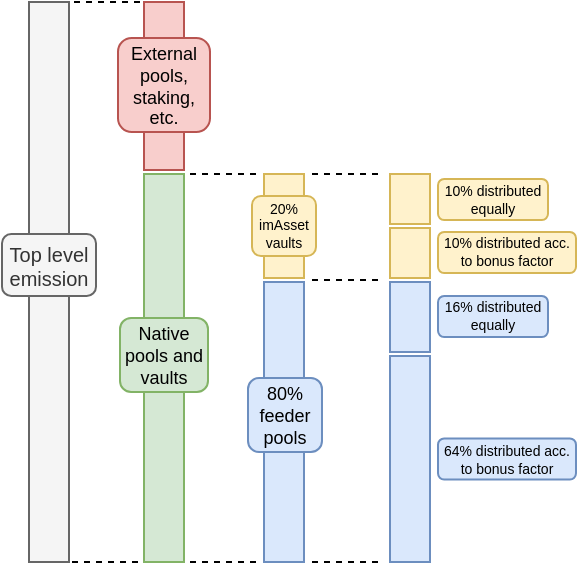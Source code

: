 <mxfile version="14.5.10" type="device"><diagram id="OwAb5ASdCR46pL2VZbnt" name="Page-1"><mxGraphModel dx="559" dy="329" grid="1" gridSize="10" guides="1" tooltips="1" connect="1" arrows="1" fold="1" page="1" pageScale="1" pageWidth="850" pageHeight="1100" math="0" shadow="0"><root><mxCell id="0"/><mxCell id="1" parent="0"/><mxCell id="paZoMit7Eeswhuxdkjwa-1" value="" style="rounded=0;whiteSpace=wrap;html=1;fillColor=#d5e8d4;strokeColor=#82b366;" vertex="1" parent="1"><mxGeometry x="240" y="166" width="20" height="194" as="geometry"/></mxCell><mxCell id="paZoMit7Eeswhuxdkjwa-3" value="" style="rounded=0;whiteSpace=wrap;html=1;fillColor=#f8cecc;strokeColor=#b85450;" vertex="1" parent="1"><mxGeometry x="240" y="80" width="20" height="84" as="geometry"/></mxCell><mxCell id="paZoMit7Eeswhuxdkjwa-4" value="External&lt;br style=&quot;font-size: 9px;&quot;&gt;pools,&lt;br style=&quot;font-size: 9px;&quot;&gt;staking,&lt;br style=&quot;font-size: 9px;&quot;&gt;etc." style="text;html=1;align=center;verticalAlign=middle;whiteSpace=wrap;rounded=1;fillColor=#f8cecc;strokeColor=#b85450;fontSize=9;" vertex="1" parent="1"><mxGeometry x="227" y="98" width="46" height="47" as="geometry"/></mxCell><mxCell id="paZoMit7Eeswhuxdkjwa-5" value="" style="rounded=0;whiteSpace=wrap;html=1;fillColor=#f5f5f5;strokeColor=#666666;fontColor=#333333;" vertex="1" parent="1"><mxGeometry x="182.5" y="80" width="20" height="280" as="geometry"/></mxCell><mxCell id="paZoMit7Eeswhuxdkjwa-6" value="Top level&lt;br style=&quot;font-size: 10px;&quot;&gt;emission" style="text;html=1;align=center;verticalAlign=middle;whiteSpace=wrap;rounded=1;fillColor=#f5f5f5;strokeColor=#666666;fontColor=#333333;fontSize=10;" vertex="1" parent="1"><mxGeometry x="169" y="196" width="47" height="31" as="geometry"/></mxCell><mxCell id="paZoMit7Eeswhuxdkjwa-7" value="Native pools and vaults" style="text;html=1;align=center;verticalAlign=middle;whiteSpace=wrap;rounded=1;fillColor=#d5e8d4;strokeColor=#82b366;fontSize=9;" vertex="1" parent="1"><mxGeometry x="228" y="238" width="44" height="37" as="geometry"/></mxCell><mxCell id="paZoMit7Eeswhuxdkjwa-8" value="" style="rounded=0;whiteSpace=wrap;html=1;fillColor=#dae8fc;strokeColor=#6c8ebf;" vertex="1" parent="1"><mxGeometry x="300" y="220" width="20" height="140" as="geometry"/></mxCell><mxCell id="paZoMit7Eeswhuxdkjwa-9" value="80% feeder pools" style="text;html=1;align=center;verticalAlign=middle;whiteSpace=wrap;rounded=1;fillColor=#dae8fc;strokeColor=#6c8ebf;fontSize=9;" vertex="1" parent="1"><mxGeometry x="292" y="268" width="37" height="37" as="geometry"/></mxCell><mxCell id="paZoMit7Eeswhuxdkjwa-10" value="" style="rounded=0;whiteSpace=wrap;html=1;fillColor=#fff2cc;strokeColor=#d6b656;" vertex="1" parent="1"><mxGeometry x="300" y="166" width="20" height="52" as="geometry"/></mxCell><mxCell id="paZoMit7Eeswhuxdkjwa-11" value="20%&lt;br&gt;imAsset vaults" style="text;html=1;align=center;verticalAlign=middle;whiteSpace=wrap;rounded=1;fillColor=#fff2cc;strokeColor=#d6b656;fontSize=7;" vertex="1" parent="1"><mxGeometry x="294" y="177" width="32" height="30" as="geometry"/></mxCell><mxCell id="paZoMit7Eeswhuxdkjwa-12" value="" style="endArrow=none;dashed=1;html=1;fontSize=7;" edge="1" parent="1"><mxGeometry width="50" height="50" relative="1" as="geometry"><mxPoint x="263" y="166" as="sourcePoint"/><mxPoint x="298" y="166" as="targetPoint"/></mxGeometry></mxCell><mxCell id="paZoMit7Eeswhuxdkjwa-13" value="" style="endArrow=none;dashed=1;html=1;fontSize=7;" edge="1" parent="1"><mxGeometry width="50" height="50" relative="1" as="geometry"><mxPoint x="205" y="80" as="sourcePoint"/><mxPoint x="240" y="80" as="targetPoint"/></mxGeometry></mxCell><mxCell id="paZoMit7Eeswhuxdkjwa-14" value="" style="rounded=0;whiteSpace=wrap;html=1;fillColor=#fff2cc;strokeColor=#d6b656;" vertex="1" parent="1"><mxGeometry x="363" y="166" width="20" height="25" as="geometry"/></mxCell><mxCell id="paZoMit7Eeswhuxdkjwa-15" value="" style="endArrow=none;dashed=1;html=1;fontSize=7;" edge="1" parent="1"><mxGeometry width="50" height="50" relative="1" as="geometry"><mxPoint x="324" y="166" as="sourcePoint"/><mxPoint x="359" y="166" as="targetPoint"/></mxGeometry></mxCell><mxCell id="paZoMit7Eeswhuxdkjwa-16" value="" style="rounded=0;whiteSpace=wrap;html=1;fillColor=#fff2cc;strokeColor=#d6b656;" vertex="1" parent="1"><mxGeometry x="363" y="193" width="20" height="25" as="geometry"/></mxCell><mxCell id="paZoMit7Eeswhuxdkjwa-17" value="" style="rounded=0;whiteSpace=wrap;html=1;fillColor=#dae8fc;strokeColor=#6c8ebf;" vertex="1" parent="1"><mxGeometry x="363" y="220" width="20" height="35" as="geometry"/></mxCell><mxCell id="paZoMit7Eeswhuxdkjwa-18" value="" style="rounded=0;whiteSpace=wrap;html=1;fillColor=#dae8fc;strokeColor=#6c8ebf;" vertex="1" parent="1"><mxGeometry x="363" y="257" width="20" height="103" as="geometry"/></mxCell><mxCell id="paZoMit7Eeswhuxdkjwa-19" value="10% distributed equally" style="text;html=1;align=center;verticalAlign=middle;whiteSpace=wrap;rounded=1;fillColor=#fff2cc;strokeColor=#d6b656;fontSize=7;" vertex="1" parent="1"><mxGeometry x="387" y="168.5" width="55" height="20.5" as="geometry"/></mxCell><mxCell id="paZoMit7Eeswhuxdkjwa-20" value="10% distributed acc. to bonus factor" style="text;html=1;align=center;verticalAlign=middle;whiteSpace=wrap;rounded=1;fillColor=#fff2cc;strokeColor=#d6b656;fontSize=7;" vertex="1" parent="1"><mxGeometry x="387" y="195" width="69" height="20.5" as="geometry"/></mxCell><mxCell id="paZoMit7Eeswhuxdkjwa-22" value="" style="endArrow=none;dashed=1;html=1;fontSize=7;" edge="1" parent="1"><mxGeometry width="50" height="50" relative="1" as="geometry"><mxPoint x="324" y="219" as="sourcePoint"/><mxPoint x="359" y="219" as="targetPoint"/></mxGeometry></mxCell><mxCell id="paZoMit7Eeswhuxdkjwa-23" value="16% distributed equally" style="text;html=1;align=center;verticalAlign=middle;whiteSpace=wrap;rounded=1;fillColor=#dae8fc;strokeColor=#6c8ebf;fontSize=7;" vertex="1" parent="1"><mxGeometry x="387" y="227" width="55" height="20.5" as="geometry"/></mxCell><mxCell id="paZoMit7Eeswhuxdkjwa-24" value="64% distributed acc. to bonus factor" style="text;html=1;align=center;verticalAlign=middle;whiteSpace=wrap;rounded=1;fillColor=#dae8fc;strokeColor=#6c8ebf;fontSize=7;" vertex="1" parent="1"><mxGeometry x="387" y="298.25" width="69" height="20.5" as="geometry"/></mxCell><mxCell id="paZoMit7Eeswhuxdkjwa-27" value="" style="endArrow=none;dashed=1;html=1;fontSize=7;" edge="1" parent="1"><mxGeometry width="50" height="50" relative="1" as="geometry"><mxPoint x="204" y="360" as="sourcePoint"/><mxPoint x="239" y="360" as="targetPoint"/></mxGeometry></mxCell><mxCell id="paZoMit7Eeswhuxdkjwa-28" value="" style="endArrow=none;dashed=1;html=1;fontSize=7;" edge="1" parent="1"><mxGeometry width="50" height="50" relative="1" as="geometry"><mxPoint x="263" y="360" as="sourcePoint"/><mxPoint x="298" y="360" as="targetPoint"/></mxGeometry></mxCell><mxCell id="paZoMit7Eeswhuxdkjwa-29" value="" style="endArrow=none;dashed=1;html=1;fontSize=7;" edge="1" parent="1"><mxGeometry width="50" height="50" relative="1" as="geometry"><mxPoint x="324.0" y="360" as="sourcePoint"/><mxPoint x="359.0" y="360" as="targetPoint"/></mxGeometry></mxCell></root></mxGraphModel></diagram></mxfile>